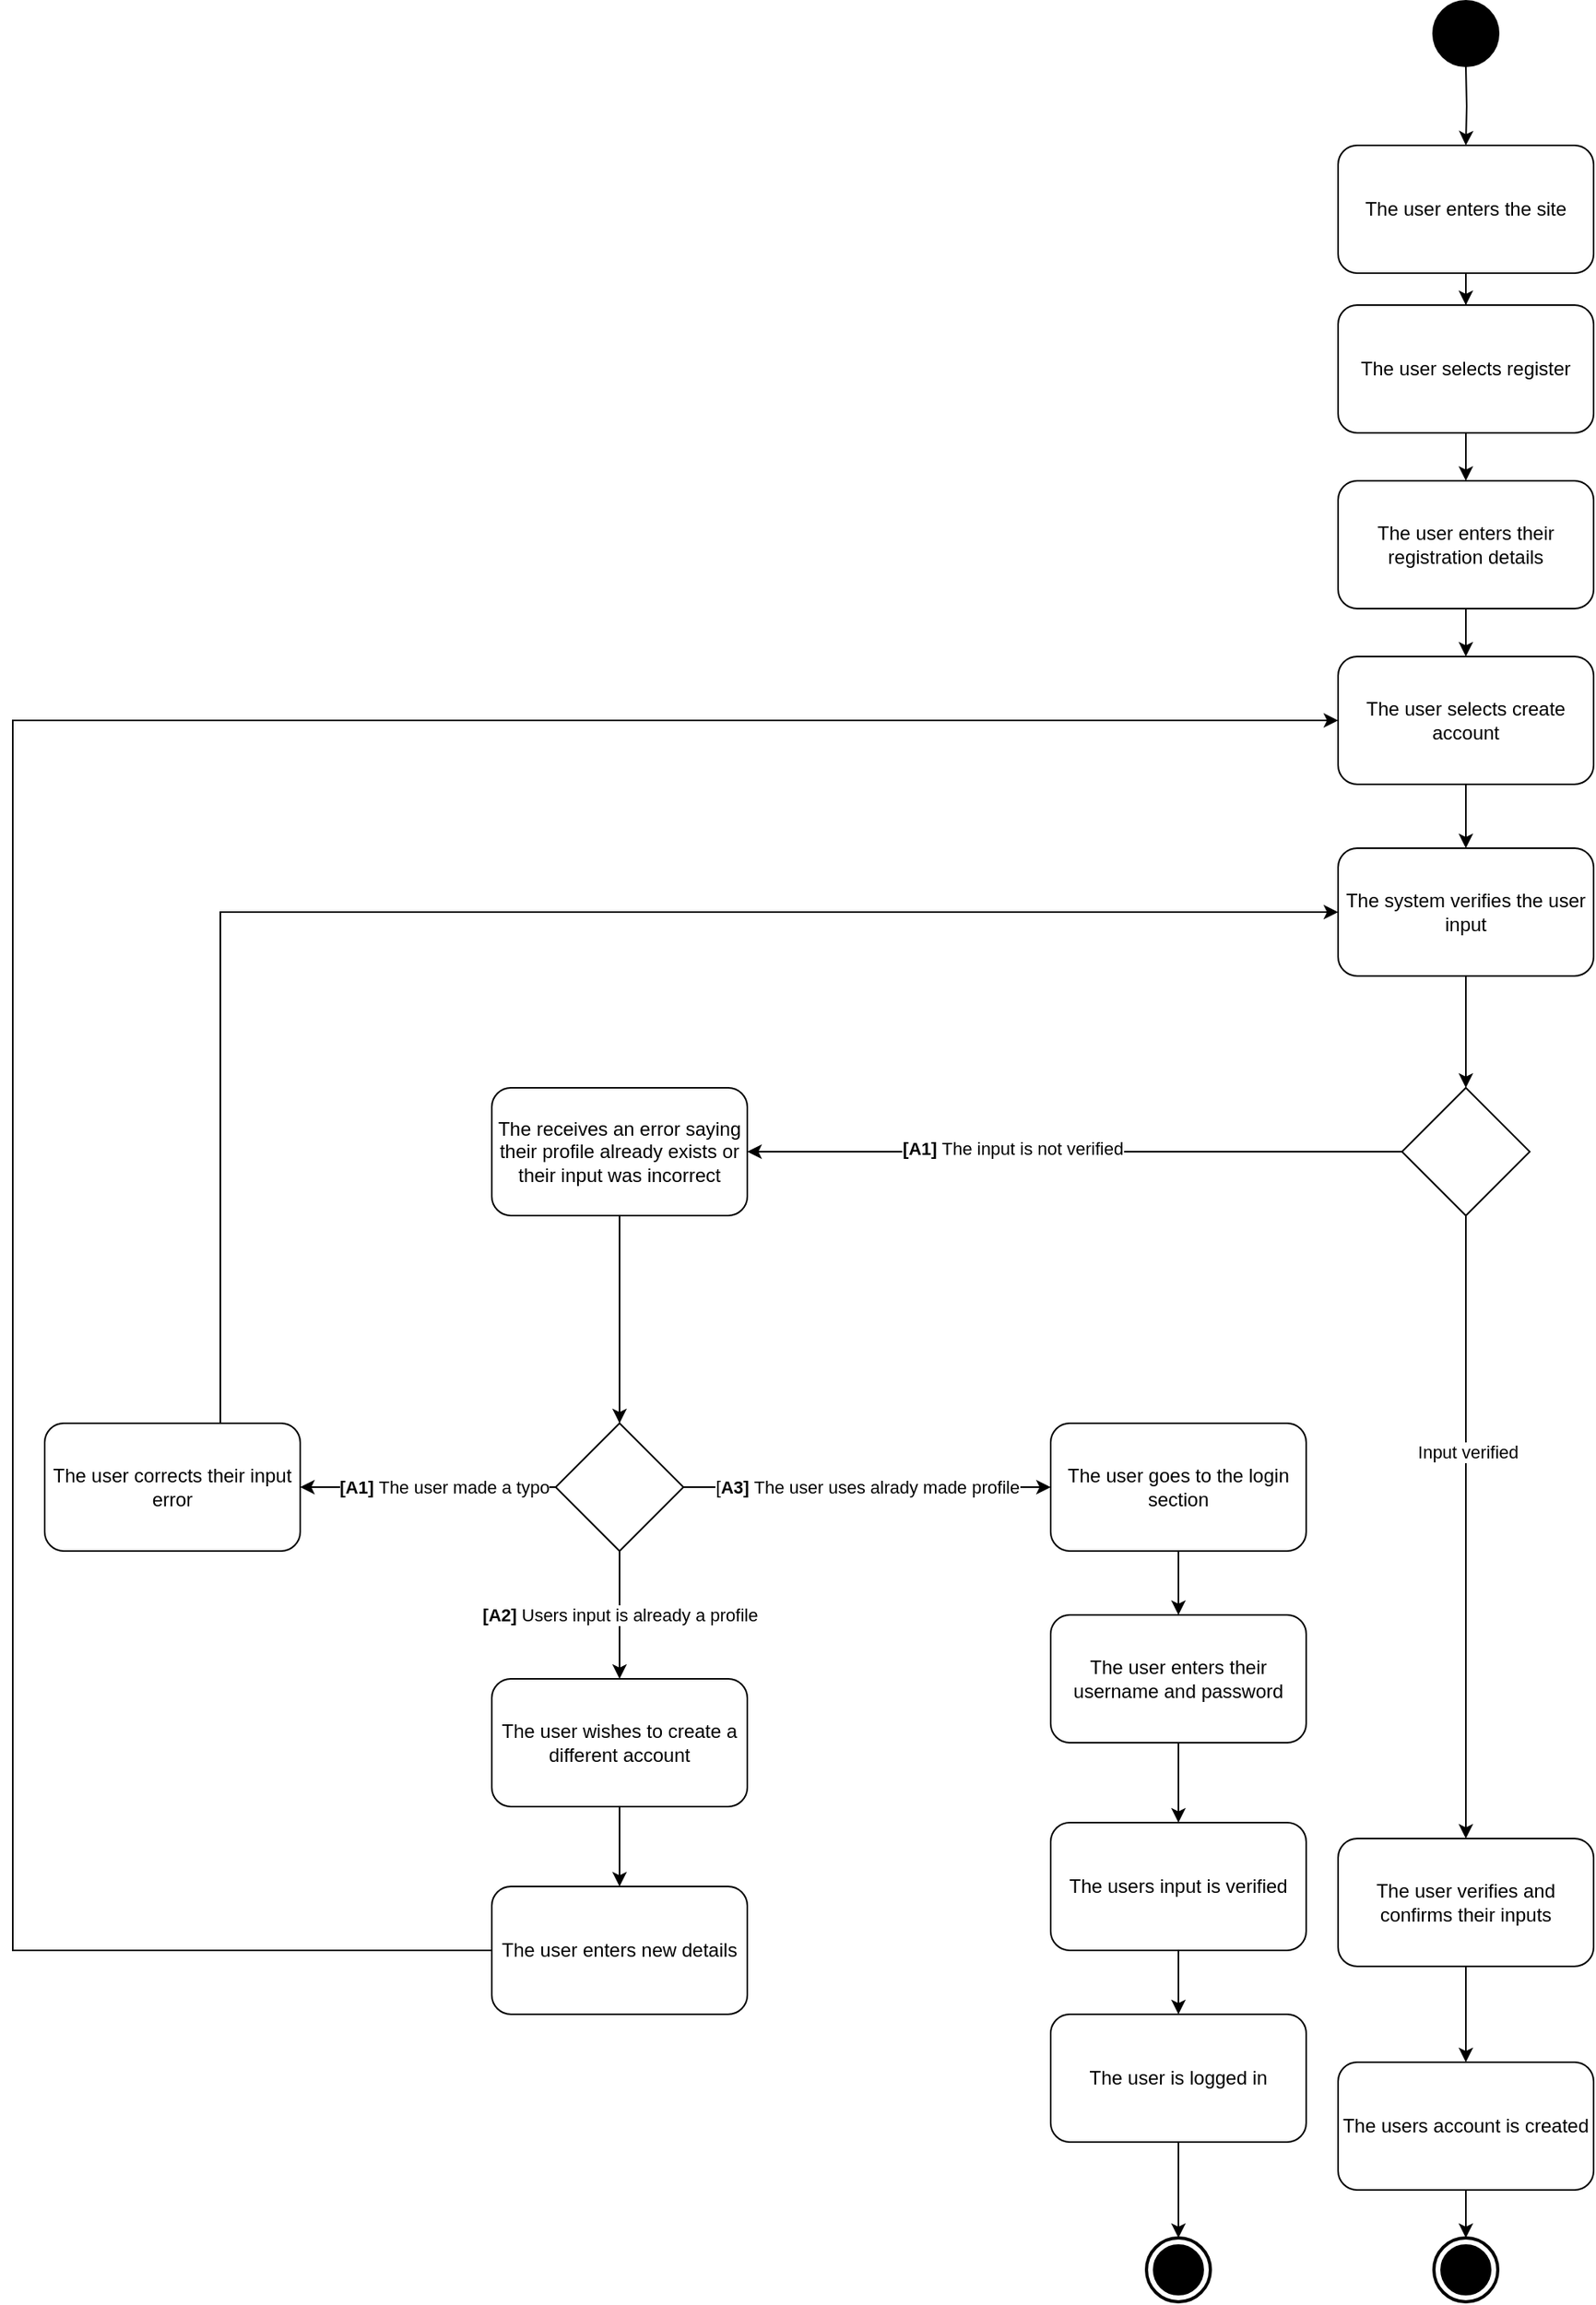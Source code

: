 <mxfile version="14.4.8" type="device"><diagram id="-HXknkTQ4mwf9DhiQmqg" name="Page-1"><mxGraphModel dx="2249" dy="1874" grid="1" gridSize="10" guides="1" tooltips="1" connect="1" arrows="1" fold="1" page="1" pageScale="1" pageWidth="827" pageHeight="1169" math="0" shadow="0"><root><mxCell id="0"/><mxCell id="1" parent="0"/><mxCell id="eXRCy_2i0h2hc3aLBAX5-30" style="edgeStyle=orthogonalEdgeStyle;rounded=0;orthogonalLoop=1;jettySize=auto;html=1;entryX=0.5;entryY=0;entryDx=0;entryDy=0;" edge="1" parent="1" source="eXRCy_2i0h2hc3aLBAX5-2" target="eXRCy_2i0h2hc3aLBAX5-19"><mxGeometry relative="1" as="geometry"/></mxCell><mxCell id="eXRCy_2i0h2hc3aLBAX5-2" value="The receives an error saying their profile already exists or their input was incorrect" style="shape=rect;html=1;rounded=1;whiteSpace=wrap;align=center;" vertex="1" parent="1"><mxGeometry x="-110" y="470" width="160" height="80" as="geometry"/></mxCell><mxCell id="eXRCy_2i0h2hc3aLBAX5-33" style="edgeStyle=orthogonalEdgeStyle;rounded=0;orthogonalLoop=1;jettySize=auto;html=1;entryX=0;entryY=0.5;entryDx=0;entryDy=0;" edge="1" parent="1" source="eXRCy_2i0h2hc3aLBAX5-3" target="eXRCy_2i0h2hc3aLBAX5-12"><mxGeometry relative="1" as="geometry"><Array as="points"><mxPoint x="-280" y="360"/></Array></mxGeometry></mxCell><mxCell id="eXRCy_2i0h2hc3aLBAX5-3" value="The user corrects their input error" style="shape=rect;html=1;rounded=1;whiteSpace=wrap;align=center;" vertex="1" parent="1"><mxGeometry x="-390" y="680" width="160" height="80" as="geometry"/></mxCell><mxCell id="eXRCy_2i0h2hc3aLBAX5-39" style="edgeStyle=orthogonalEdgeStyle;rounded=0;orthogonalLoop=1;jettySize=auto;html=1;entryX=0;entryY=0.5;entryDx=0;entryDy=0;" edge="1" parent="1" source="eXRCy_2i0h2hc3aLBAX5-4" target="eXRCy_2i0h2hc3aLBAX5-11"><mxGeometry relative="1" as="geometry"><Array as="points"><mxPoint x="-410" y="1010"/><mxPoint x="-410" y="240"/></Array></mxGeometry></mxCell><mxCell id="eXRCy_2i0h2hc3aLBAX5-4" value="The user enters new details" style="shape=rect;html=1;rounded=1;whiteSpace=wrap;align=center;" vertex="1" parent="1"><mxGeometry x="-110" y="970" width="160" height="80" as="geometry"/></mxCell><mxCell id="eXRCy_2i0h2hc3aLBAX5-43" style="edgeStyle=orthogonalEdgeStyle;rounded=0;orthogonalLoop=1;jettySize=auto;html=1;entryX=0.5;entryY=0;entryDx=0;entryDy=0;" edge="1" parent="1" source="eXRCy_2i0h2hc3aLBAX5-5" target="eXRCy_2i0h2hc3aLBAX5-40"><mxGeometry relative="1" as="geometry"/></mxCell><mxCell id="eXRCy_2i0h2hc3aLBAX5-5" value="The users input is verified" style="shape=rect;html=1;rounded=1;whiteSpace=wrap;align=center;" vertex="1" parent="1"><mxGeometry x="240" y="930" width="160" height="80" as="geometry"/></mxCell><mxCell id="eXRCy_2i0h2hc3aLBAX5-42" style="edgeStyle=orthogonalEdgeStyle;rounded=0;orthogonalLoop=1;jettySize=auto;html=1;entryX=0.5;entryY=0;entryDx=0;entryDy=0;" edge="1" parent="1" source="eXRCy_2i0h2hc3aLBAX5-6" target="eXRCy_2i0h2hc3aLBAX5-5"><mxGeometry relative="1" as="geometry"/></mxCell><mxCell id="eXRCy_2i0h2hc3aLBAX5-6" value="The user enters their username and password" style="shape=rect;html=1;rounded=1;whiteSpace=wrap;align=center;" vertex="1" parent="1"><mxGeometry x="240" y="800" width="160" height="80" as="geometry"/></mxCell><mxCell id="eXRCy_2i0h2hc3aLBAX5-41" style="edgeStyle=orthogonalEdgeStyle;rounded=0;orthogonalLoop=1;jettySize=auto;html=1;entryX=0.5;entryY=0;entryDx=0;entryDy=0;" edge="1" parent="1" source="eXRCy_2i0h2hc3aLBAX5-7" target="eXRCy_2i0h2hc3aLBAX5-6"><mxGeometry relative="1" as="geometry"/></mxCell><mxCell id="eXRCy_2i0h2hc3aLBAX5-7" value="The user goes to the login section" style="shape=rect;html=1;rounded=1;whiteSpace=wrap;align=center;" vertex="1" parent="1"><mxGeometry x="240" y="680" width="160" height="80" as="geometry"/></mxCell><mxCell id="eXRCy_2i0h2hc3aLBAX5-26" style="edgeStyle=orthogonalEdgeStyle;rounded=0;orthogonalLoop=1;jettySize=auto;html=1;entryX=0.5;entryY=0;entryDx=0;entryDy=0;" edge="1" parent="1" source="eXRCy_2i0h2hc3aLBAX5-8" target="eXRCy_2i0h2hc3aLBAX5-10"><mxGeometry relative="1" as="geometry"/></mxCell><mxCell id="eXRCy_2i0h2hc3aLBAX5-8" value="The user selects register" style="shape=rect;html=1;rounded=1;whiteSpace=wrap;align=center;" vertex="1" parent="1"><mxGeometry x="420" y="-20" width="160" height="80" as="geometry"/></mxCell><mxCell id="eXRCy_2i0h2hc3aLBAX5-25" style="edgeStyle=orthogonalEdgeStyle;rounded=0;orthogonalLoop=1;jettySize=auto;html=1;" edge="1" parent="1" source="eXRCy_2i0h2hc3aLBAX5-9" target="eXRCy_2i0h2hc3aLBAX5-8"><mxGeometry relative="1" as="geometry"/></mxCell><mxCell id="eXRCy_2i0h2hc3aLBAX5-9" value="The user enters the site" style="shape=rect;html=1;rounded=1;whiteSpace=wrap;align=center;" vertex="1" parent="1"><mxGeometry x="420" y="-120" width="160" height="80" as="geometry"/></mxCell><mxCell id="eXRCy_2i0h2hc3aLBAX5-27" style="edgeStyle=orthogonalEdgeStyle;rounded=0;orthogonalLoop=1;jettySize=auto;html=1;" edge="1" parent="1" source="eXRCy_2i0h2hc3aLBAX5-10"><mxGeometry relative="1" as="geometry"><mxPoint x="500" y="200" as="targetPoint"/></mxGeometry></mxCell><mxCell id="eXRCy_2i0h2hc3aLBAX5-10" value="The user enters their registration details" style="shape=rect;html=1;rounded=1;whiteSpace=wrap;align=center;" vertex="1" parent="1"><mxGeometry x="420" y="90" width="160" height="80" as="geometry"/></mxCell><mxCell id="eXRCy_2i0h2hc3aLBAX5-28" style="edgeStyle=orthogonalEdgeStyle;rounded=0;orthogonalLoop=1;jettySize=auto;html=1;entryX=0.5;entryY=0;entryDx=0;entryDy=0;" edge="1" parent="1" source="eXRCy_2i0h2hc3aLBAX5-11" target="eXRCy_2i0h2hc3aLBAX5-12"><mxGeometry relative="1" as="geometry"/></mxCell><mxCell id="eXRCy_2i0h2hc3aLBAX5-11" value="The user selects create account" style="shape=rect;html=1;rounded=1;whiteSpace=wrap;align=center;" vertex="1" parent="1"><mxGeometry x="420" y="200" width="160" height="80" as="geometry"/></mxCell><mxCell id="eXRCy_2i0h2hc3aLBAX5-29" style="edgeStyle=orthogonalEdgeStyle;rounded=0;orthogonalLoop=1;jettySize=auto;html=1;entryX=0.5;entryY=0;entryDx=0;entryDy=0;" edge="1" parent="1" source="eXRCy_2i0h2hc3aLBAX5-12" target="eXRCy_2i0h2hc3aLBAX5-18"><mxGeometry relative="1" as="geometry"/></mxCell><mxCell id="eXRCy_2i0h2hc3aLBAX5-12" value="The system verifies the user input" style="shape=rect;html=1;rounded=1;whiteSpace=wrap;align=center;" vertex="1" parent="1"><mxGeometry x="420" y="320" width="160" height="80" as="geometry"/></mxCell><mxCell id="eXRCy_2i0h2hc3aLBAX5-45" style="edgeStyle=orthogonalEdgeStyle;rounded=0;orthogonalLoop=1;jettySize=auto;html=1;entryX=0.5;entryY=0;entryDx=0;entryDy=0;" edge="1" parent="1" source="eXRCy_2i0h2hc3aLBAX5-13" target="eXRCy_2i0h2hc3aLBAX5-14"><mxGeometry relative="1" as="geometry"/></mxCell><mxCell id="eXRCy_2i0h2hc3aLBAX5-13" value="The user verifies and confirms their inputs" style="shape=rect;html=1;rounded=1;whiteSpace=wrap;align=center;" vertex="1" parent="1"><mxGeometry x="420" y="940" width="160" height="80" as="geometry"/></mxCell><mxCell id="eXRCy_2i0h2hc3aLBAX5-47" style="edgeStyle=orthogonalEdgeStyle;rounded=0;orthogonalLoop=1;jettySize=auto;html=1;entryX=0.5;entryY=0;entryDx=0;entryDy=0;entryPerimeter=0;" edge="1" parent="1" source="eXRCy_2i0h2hc3aLBAX5-14" target="eXRCy_2i0h2hc3aLBAX5-17"><mxGeometry relative="1" as="geometry"/></mxCell><mxCell id="eXRCy_2i0h2hc3aLBAX5-14" value="The users account is created" style="shape=rect;html=1;rounded=1;whiteSpace=wrap;align=center;" vertex="1" parent="1"><mxGeometry x="420" y="1080" width="160" height="80" as="geometry"/></mxCell><mxCell id="eXRCy_2i0h2hc3aLBAX5-15" value="" style="html=1;shape=mxgraph.sysml.actFinal;strokeWidth=2;verticalLabelPosition=bottom;verticalAlignment=top;" vertex="1" parent="1"><mxGeometry x="300" y="1190" width="40" height="40" as="geometry"/></mxCell><mxCell id="eXRCy_2i0h2hc3aLBAX5-24" style="edgeStyle=orthogonalEdgeStyle;rounded=0;orthogonalLoop=1;jettySize=auto;html=1;entryX=0.5;entryY=0;entryDx=0;entryDy=0;" edge="1" parent="1" target="eXRCy_2i0h2hc3aLBAX5-9"><mxGeometry relative="1" as="geometry"><mxPoint x="500" y="-170" as="sourcePoint"/></mxGeometry></mxCell><mxCell id="eXRCy_2i0h2hc3aLBAX5-16" value="" style="shape=ellipse;html=1;fillColor=#000000;strokeWidth=2;verticalLabelPosition=bottom;verticalAlignment=top;perimeter=ellipsePerimeter;" vertex="1" parent="1"><mxGeometry x="480" y="-210" width="40" height="40" as="geometry"/></mxCell><mxCell id="eXRCy_2i0h2hc3aLBAX5-17" value="" style="html=1;shape=mxgraph.sysml.actFinal;strokeWidth=2;verticalLabelPosition=bottom;verticalAlignment=top;" vertex="1" parent="1"><mxGeometry x="480" y="1190" width="40" height="40" as="geometry"/></mxCell><mxCell id="eXRCy_2i0h2hc3aLBAX5-20" style="edgeStyle=orthogonalEdgeStyle;rounded=0;orthogonalLoop=1;jettySize=auto;html=1;entryX=0.5;entryY=0;entryDx=0;entryDy=0;" edge="1" parent="1" source="eXRCy_2i0h2hc3aLBAX5-18" target="eXRCy_2i0h2hc3aLBAX5-13"><mxGeometry relative="1" as="geometry"/></mxCell><mxCell id="eXRCy_2i0h2hc3aLBAX5-21" value="Input verified" style="edgeLabel;html=1;align=center;verticalAlign=middle;resizable=0;points=[];" vertex="1" connectable="0" parent="eXRCy_2i0h2hc3aLBAX5-20"><mxGeometry x="-0.24" y="1" relative="1" as="geometry"><mxPoint as="offset"/></mxGeometry></mxCell><mxCell id="eXRCy_2i0h2hc3aLBAX5-22" style="edgeStyle=orthogonalEdgeStyle;rounded=0;orthogonalLoop=1;jettySize=auto;html=1;entryX=1;entryY=0.5;entryDx=0;entryDy=0;" edge="1" parent="1" source="eXRCy_2i0h2hc3aLBAX5-18" target="eXRCy_2i0h2hc3aLBAX5-2"><mxGeometry relative="1" as="geometry"/></mxCell><mxCell id="eXRCy_2i0h2hc3aLBAX5-23" value="&lt;b&gt;[A1] &lt;/b&gt;The input is not verified" style="edgeLabel;html=1;align=center;verticalAlign=middle;resizable=0;points=[];" vertex="1" connectable="0" parent="eXRCy_2i0h2hc3aLBAX5-22"><mxGeometry x="0.191" y="-2" relative="1" as="geometry"><mxPoint as="offset"/></mxGeometry></mxCell><mxCell id="eXRCy_2i0h2hc3aLBAX5-18" value="" style="rhombus;whiteSpace=wrap;html=1;" vertex="1" parent="1"><mxGeometry x="460" y="470" width="80" height="80" as="geometry"/></mxCell><mxCell id="eXRCy_2i0h2hc3aLBAX5-31" value="&lt;b&gt;[A1] &lt;/b&gt;The user made a typo" style="edgeStyle=orthogonalEdgeStyle;rounded=0;orthogonalLoop=1;jettySize=auto;html=1;entryX=1;entryY=0.5;entryDx=0;entryDy=0;" edge="1" parent="1" source="eXRCy_2i0h2hc3aLBAX5-19" target="eXRCy_2i0h2hc3aLBAX5-3"><mxGeometry x="-0.125" relative="1" as="geometry"><Array as="points"><mxPoint x="-170" y="720"/><mxPoint x="-170" y="720"/></Array><mxPoint as="offset"/></mxGeometry></mxCell><mxCell id="eXRCy_2i0h2hc3aLBAX5-34" value="[&lt;b&gt;A3] &lt;/b&gt;The user uses alrady made profile" style="edgeStyle=orthogonalEdgeStyle;rounded=0;orthogonalLoop=1;jettySize=auto;html=1;entryX=0;entryY=0.5;entryDx=0;entryDy=0;" edge="1" parent="1" source="eXRCy_2i0h2hc3aLBAX5-19" target="eXRCy_2i0h2hc3aLBAX5-7"><mxGeometry relative="1" as="geometry"/></mxCell><mxCell id="eXRCy_2i0h2hc3aLBAX5-35" value="[A2] &lt;span style=&quot;font-weight: normal&quot;&gt;Users input is already a profile&lt;/span&gt;" style="edgeStyle=orthogonalEdgeStyle;rounded=0;orthogonalLoop=1;jettySize=auto;html=1;entryX=0.5;entryY=0;entryDx=0;entryDy=0;fontStyle=1" edge="1" parent="1" source="eXRCy_2i0h2hc3aLBAX5-19" target="eXRCy_2i0h2hc3aLBAX5-32"><mxGeometry relative="1" as="geometry"/></mxCell><mxCell id="eXRCy_2i0h2hc3aLBAX5-19" value="" style="rhombus;whiteSpace=wrap;html=1;" vertex="1" parent="1"><mxGeometry x="-70" y="680" width="80" height="80" as="geometry"/></mxCell><mxCell id="eXRCy_2i0h2hc3aLBAX5-36" style="edgeStyle=orthogonalEdgeStyle;rounded=0;orthogonalLoop=1;jettySize=auto;html=1;entryX=0.5;entryY=0;entryDx=0;entryDy=0;" edge="1" parent="1" source="eXRCy_2i0h2hc3aLBAX5-32" target="eXRCy_2i0h2hc3aLBAX5-4"><mxGeometry relative="1" as="geometry"/></mxCell><mxCell id="eXRCy_2i0h2hc3aLBAX5-32" value="The user wishes to create a different account" style="shape=rect;html=1;rounded=1;whiteSpace=wrap;align=center;" vertex="1" parent="1"><mxGeometry x="-110" y="840" width="160" height="80" as="geometry"/></mxCell><mxCell id="eXRCy_2i0h2hc3aLBAX5-44" style="edgeStyle=orthogonalEdgeStyle;rounded=0;orthogonalLoop=1;jettySize=auto;html=1;entryX=0.5;entryY=0;entryDx=0;entryDy=0;entryPerimeter=0;" edge="1" parent="1" source="eXRCy_2i0h2hc3aLBAX5-40" target="eXRCy_2i0h2hc3aLBAX5-15"><mxGeometry relative="1" as="geometry"/></mxCell><mxCell id="eXRCy_2i0h2hc3aLBAX5-40" value="The user is logged in" style="shape=rect;html=1;rounded=1;whiteSpace=wrap;align=center;" vertex="1" parent="1"><mxGeometry x="240" y="1050" width="160" height="80" as="geometry"/></mxCell></root></mxGraphModel></diagram></mxfile>